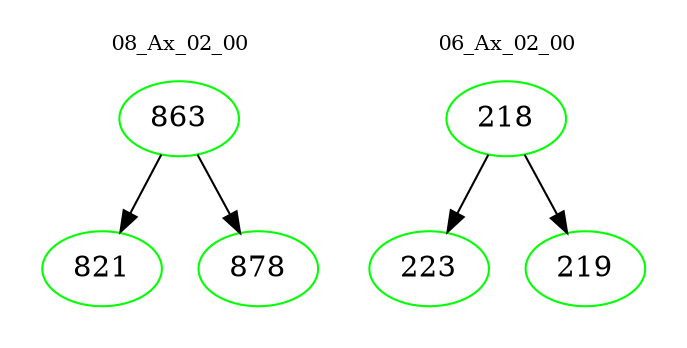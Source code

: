 digraph{
subgraph cluster_0 {
color = white
label = "08_Ax_02_00";
fontsize=10;
T0_863 [label="863", color="green"]
T0_863 -> T0_821 [color="black"]
T0_821 [label="821", color="green"]
T0_863 -> T0_878 [color="black"]
T0_878 [label="878", color="green"]
}
subgraph cluster_1 {
color = white
label = "06_Ax_02_00";
fontsize=10;
T1_218 [label="218", color="green"]
T1_218 -> T1_223 [color="black"]
T1_223 [label="223", color="green"]
T1_218 -> T1_219 [color="black"]
T1_219 [label="219", color="green"]
}
}
